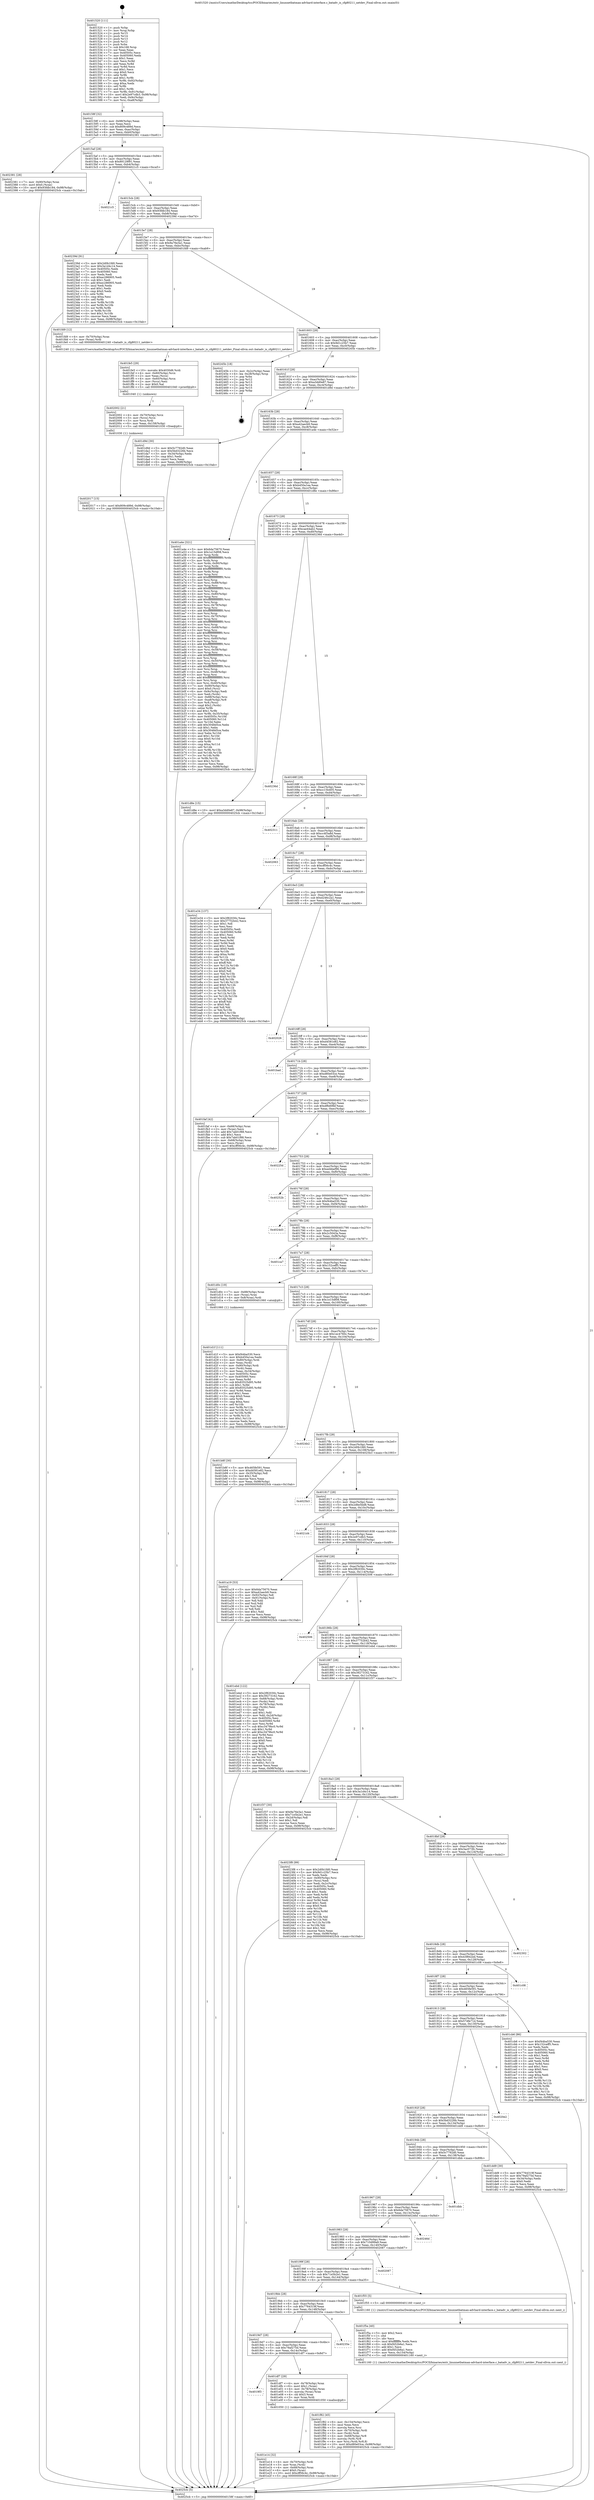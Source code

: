 digraph "0x401520" {
  label = "0x401520 (/mnt/c/Users/mathe/Desktop/tcc/POCII/binaries/extr_linuxnetbatman-advhard-interface.c_batadv_is_cfg80211_netdev_Final-ollvm.out::main(0))"
  labelloc = "t"
  node[shape=record]

  Entry [label="",width=0.3,height=0.3,shape=circle,fillcolor=black,style=filled]
  "0x40158f" [label="{
     0x40158f [32]\l
     | [instrs]\l
     &nbsp;&nbsp;0x40158f \<+6\>: mov -0x98(%rbp),%eax\l
     &nbsp;&nbsp;0x401595 \<+2\>: mov %eax,%ecx\l
     &nbsp;&nbsp;0x401597 \<+6\>: sub $0x809c489d,%ecx\l
     &nbsp;&nbsp;0x40159d \<+6\>: mov %eax,-0xac(%rbp)\l
     &nbsp;&nbsp;0x4015a3 \<+6\>: mov %ecx,-0xb0(%rbp)\l
     &nbsp;&nbsp;0x4015a9 \<+6\>: je 0000000000402381 \<main+0xe61\>\l
  }"]
  "0x402381" [label="{
     0x402381 [28]\l
     | [instrs]\l
     &nbsp;&nbsp;0x402381 \<+7\>: mov -0x90(%rbp),%rax\l
     &nbsp;&nbsp;0x402388 \<+6\>: movl $0x0,(%rax)\l
     &nbsp;&nbsp;0x40238e \<+10\>: movl $0x93fdb184,-0x98(%rbp)\l
     &nbsp;&nbsp;0x402398 \<+5\>: jmp 00000000004025cb \<main+0x10ab\>\l
  }"]
  "0x4015af" [label="{
     0x4015af [28]\l
     | [instrs]\l
     &nbsp;&nbsp;0x4015af \<+5\>: jmp 00000000004015b4 \<main+0x94\>\l
     &nbsp;&nbsp;0x4015b4 \<+6\>: mov -0xac(%rbp),%eax\l
     &nbsp;&nbsp;0x4015ba \<+5\>: sub $0x89129f91,%eax\l
     &nbsp;&nbsp;0x4015bf \<+6\>: mov %eax,-0xb4(%rbp)\l
     &nbsp;&nbsp;0x4015c5 \<+6\>: je 00000000004021c5 \<main+0xca5\>\l
  }"]
  Exit [label="",width=0.3,height=0.3,shape=circle,fillcolor=black,style=filled,peripheries=2]
  "0x4021c5" [label="{
     0x4021c5\l
  }", style=dashed]
  "0x4015cb" [label="{
     0x4015cb [28]\l
     | [instrs]\l
     &nbsp;&nbsp;0x4015cb \<+5\>: jmp 00000000004015d0 \<main+0xb0\>\l
     &nbsp;&nbsp;0x4015d0 \<+6\>: mov -0xac(%rbp),%eax\l
     &nbsp;&nbsp;0x4015d6 \<+5\>: sub $0x93fdb184,%eax\l
     &nbsp;&nbsp;0x4015db \<+6\>: mov %eax,-0xb8(%rbp)\l
     &nbsp;&nbsp;0x4015e1 \<+6\>: je 000000000040239d \<main+0xe7d\>\l
  }"]
  "0x402017" [label="{
     0x402017 [15]\l
     | [instrs]\l
     &nbsp;&nbsp;0x402017 \<+10\>: movl $0x809c489d,-0x98(%rbp)\l
     &nbsp;&nbsp;0x402021 \<+5\>: jmp 00000000004025cb \<main+0x10ab\>\l
  }"]
  "0x40239d" [label="{
     0x40239d [91]\l
     | [instrs]\l
     &nbsp;&nbsp;0x40239d \<+5\>: mov $0x2d0b1fd0,%eax\l
     &nbsp;&nbsp;0x4023a2 \<+5\>: mov $0x3a1d4c14,%ecx\l
     &nbsp;&nbsp;0x4023a7 \<+7\>: mov 0x40505c,%edx\l
     &nbsp;&nbsp;0x4023ae \<+7\>: mov 0x405060,%esi\l
     &nbsp;&nbsp;0x4023b5 \<+2\>: mov %edx,%edi\l
     &nbsp;&nbsp;0x4023b7 \<+6\>: sub $0xec286905,%edi\l
     &nbsp;&nbsp;0x4023bd \<+3\>: sub $0x1,%edi\l
     &nbsp;&nbsp;0x4023c0 \<+6\>: add $0xec286905,%edi\l
     &nbsp;&nbsp;0x4023c6 \<+3\>: imul %edi,%edx\l
     &nbsp;&nbsp;0x4023c9 \<+3\>: and $0x1,%edx\l
     &nbsp;&nbsp;0x4023cc \<+3\>: cmp $0x0,%edx\l
     &nbsp;&nbsp;0x4023cf \<+4\>: sete %r8b\l
     &nbsp;&nbsp;0x4023d3 \<+3\>: cmp $0xa,%esi\l
     &nbsp;&nbsp;0x4023d6 \<+4\>: setl %r9b\l
     &nbsp;&nbsp;0x4023da \<+3\>: mov %r8b,%r10b\l
     &nbsp;&nbsp;0x4023dd \<+3\>: and %r9b,%r10b\l
     &nbsp;&nbsp;0x4023e0 \<+3\>: xor %r9b,%r8b\l
     &nbsp;&nbsp;0x4023e3 \<+3\>: or %r8b,%r10b\l
     &nbsp;&nbsp;0x4023e6 \<+4\>: test $0x1,%r10b\l
     &nbsp;&nbsp;0x4023ea \<+3\>: cmovne %ecx,%eax\l
     &nbsp;&nbsp;0x4023ed \<+6\>: mov %eax,-0x98(%rbp)\l
     &nbsp;&nbsp;0x4023f3 \<+5\>: jmp 00000000004025cb \<main+0x10ab\>\l
  }"]
  "0x4015e7" [label="{
     0x4015e7 [28]\l
     | [instrs]\l
     &nbsp;&nbsp;0x4015e7 \<+5\>: jmp 00000000004015ec \<main+0xcc\>\l
     &nbsp;&nbsp;0x4015ec \<+6\>: mov -0xac(%rbp),%eax\l
     &nbsp;&nbsp;0x4015f2 \<+5\>: sub $0x9a76e3a1,%eax\l
     &nbsp;&nbsp;0x4015f7 \<+6\>: mov %eax,-0xbc(%rbp)\l
     &nbsp;&nbsp;0x4015fd \<+6\>: je 0000000000401fd9 \<main+0xab9\>\l
  }"]
  "0x402002" [label="{
     0x402002 [21]\l
     | [instrs]\l
     &nbsp;&nbsp;0x402002 \<+4\>: mov -0x70(%rbp),%rcx\l
     &nbsp;&nbsp;0x402006 \<+3\>: mov (%rcx),%rcx\l
     &nbsp;&nbsp;0x402009 \<+3\>: mov %rcx,%rdi\l
     &nbsp;&nbsp;0x40200c \<+6\>: mov %eax,-0x158(%rbp)\l
     &nbsp;&nbsp;0x402012 \<+5\>: call 0000000000401030 \<free@plt\>\l
     | [calls]\l
     &nbsp;&nbsp;0x401030 \{1\} (unknown)\l
  }"]
  "0x401fd9" [label="{
     0x401fd9 [12]\l
     | [instrs]\l
     &nbsp;&nbsp;0x401fd9 \<+4\>: mov -0x70(%rbp),%rax\l
     &nbsp;&nbsp;0x401fdd \<+3\>: mov (%rax),%rdi\l
     &nbsp;&nbsp;0x401fe0 \<+5\>: call 0000000000401240 \<batadv_is_cfg80211_netdev\>\l
     | [calls]\l
     &nbsp;&nbsp;0x401240 \{1\} (/mnt/c/Users/mathe/Desktop/tcc/POCII/binaries/extr_linuxnetbatman-advhard-interface.c_batadv_is_cfg80211_netdev_Final-ollvm.out::batadv_is_cfg80211_netdev)\l
  }"]
  "0x401603" [label="{
     0x401603 [28]\l
     | [instrs]\l
     &nbsp;&nbsp;0x401603 \<+5\>: jmp 0000000000401608 \<main+0xe8\>\l
     &nbsp;&nbsp;0x401608 \<+6\>: mov -0xac(%rbp),%eax\l
     &nbsp;&nbsp;0x40160e \<+5\>: sub $0x9d1c25b7,%eax\l
     &nbsp;&nbsp;0x401613 \<+6\>: mov %eax,-0xc0(%rbp)\l
     &nbsp;&nbsp;0x401619 \<+6\>: je 000000000040245b \<main+0xf3b\>\l
  }"]
  "0x401fe5" [label="{
     0x401fe5 [29]\l
     | [instrs]\l
     &nbsp;&nbsp;0x401fe5 \<+10\>: movabs $0x4030d6,%rdi\l
     &nbsp;&nbsp;0x401fef \<+4\>: mov -0x60(%rbp),%rcx\l
     &nbsp;&nbsp;0x401ff3 \<+2\>: mov %eax,(%rcx)\l
     &nbsp;&nbsp;0x401ff5 \<+4\>: mov -0x60(%rbp),%rcx\l
     &nbsp;&nbsp;0x401ff9 \<+2\>: mov (%rcx),%esi\l
     &nbsp;&nbsp;0x401ffb \<+2\>: mov $0x0,%al\l
     &nbsp;&nbsp;0x401ffd \<+5\>: call 0000000000401040 \<printf@plt\>\l
     | [calls]\l
     &nbsp;&nbsp;0x401040 \{1\} (unknown)\l
  }"]
  "0x40245b" [label="{
     0x40245b [18]\l
     | [instrs]\l
     &nbsp;&nbsp;0x40245b \<+3\>: mov -0x2c(%rbp),%eax\l
     &nbsp;&nbsp;0x40245e \<+4\>: lea -0x28(%rbp),%rsp\l
     &nbsp;&nbsp;0x402462 \<+1\>: pop %rbx\l
     &nbsp;&nbsp;0x402463 \<+2\>: pop %r12\l
     &nbsp;&nbsp;0x402465 \<+2\>: pop %r13\l
     &nbsp;&nbsp;0x402467 \<+2\>: pop %r14\l
     &nbsp;&nbsp;0x402469 \<+2\>: pop %r15\l
     &nbsp;&nbsp;0x40246b \<+1\>: pop %rbp\l
     &nbsp;&nbsp;0x40246c \<+1\>: ret\l
  }"]
  "0x40161f" [label="{
     0x40161f [28]\l
     | [instrs]\l
     &nbsp;&nbsp;0x40161f \<+5\>: jmp 0000000000401624 \<main+0x104\>\l
     &nbsp;&nbsp;0x401624 \<+6\>: mov -0xac(%rbp),%eax\l
     &nbsp;&nbsp;0x40162a \<+5\>: sub $0xa3dd0e87,%eax\l
     &nbsp;&nbsp;0x40162f \<+6\>: mov %eax,-0xc4(%rbp)\l
     &nbsp;&nbsp;0x401635 \<+6\>: je 0000000000401d9d \<main+0x87d\>\l
  }"]
  "0x401f82" [label="{
     0x401f82 [45]\l
     | [instrs]\l
     &nbsp;&nbsp;0x401f82 \<+6\>: mov -0x154(%rbp),%ecx\l
     &nbsp;&nbsp;0x401f88 \<+3\>: imul %eax,%ecx\l
     &nbsp;&nbsp;0x401f8b \<+3\>: movslq %ecx,%rsi\l
     &nbsp;&nbsp;0x401f8e \<+4\>: mov -0x70(%rbp),%rdi\l
     &nbsp;&nbsp;0x401f92 \<+3\>: mov (%rdi),%rdi\l
     &nbsp;&nbsp;0x401f95 \<+4\>: mov -0x68(%rbp),%r8\l
     &nbsp;&nbsp;0x401f99 \<+3\>: movslq (%r8),%r8\l
     &nbsp;&nbsp;0x401f9c \<+4\>: mov %rsi,(%rdi,%r8,8)\l
     &nbsp;&nbsp;0x401fa0 \<+10\>: movl $0xd80e03ce,-0x98(%rbp)\l
     &nbsp;&nbsp;0x401faa \<+5\>: jmp 00000000004025cb \<main+0x10ab\>\l
  }"]
  "0x401d9d" [label="{
     0x401d9d [30]\l
     | [instrs]\l
     &nbsp;&nbsp;0x401d9d \<+5\>: mov $0x5c7792d0,%eax\l
     &nbsp;&nbsp;0x401da2 \<+5\>: mov $0x5bd3226b,%ecx\l
     &nbsp;&nbsp;0x401da7 \<+3\>: mov -0x34(%rbp),%edx\l
     &nbsp;&nbsp;0x401daa \<+3\>: cmp $0x1,%edx\l
     &nbsp;&nbsp;0x401dad \<+3\>: cmovl %ecx,%eax\l
     &nbsp;&nbsp;0x401db0 \<+6\>: mov %eax,-0x98(%rbp)\l
     &nbsp;&nbsp;0x401db6 \<+5\>: jmp 00000000004025cb \<main+0x10ab\>\l
  }"]
  "0x40163b" [label="{
     0x40163b [28]\l
     | [instrs]\l
     &nbsp;&nbsp;0x40163b \<+5\>: jmp 0000000000401640 \<main+0x120\>\l
     &nbsp;&nbsp;0x401640 \<+6\>: mov -0xac(%rbp),%eax\l
     &nbsp;&nbsp;0x401646 \<+5\>: sub $0xa42aecb9,%eax\l
     &nbsp;&nbsp;0x40164b \<+6\>: mov %eax,-0xc8(%rbp)\l
     &nbsp;&nbsp;0x401651 \<+6\>: je 0000000000401a4e \<main+0x52e\>\l
  }"]
  "0x401f5a" [label="{
     0x401f5a [40]\l
     | [instrs]\l
     &nbsp;&nbsp;0x401f5a \<+5\>: mov $0x2,%ecx\l
     &nbsp;&nbsp;0x401f5f \<+1\>: cltd\l
     &nbsp;&nbsp;0x401f60 \<+2\>: idiv %ecx\l
     &nbsp;&nbsp;0x401f62 \<+6\>: imul $0xfffffffe,%edx,%ecx\l
     &nbsp;&nbsp;0x401f68 \<+6\>: sub $0xf452b6a1,%ecx\l
     &nbsp;&nbsp;0x401f6e \<+3\>: add $0x1,%ecx\l
     &nbsp;&nbsp;0x401f71 \<+6\>: add $0xf452b6a1,%ecx\l
     &nbsp;&nbsp;0x401f77 \<+6\>: mov %ecx,-0x154(%rbp)\l
     &nbsp;&nbsp;0x401f7d \<+5\>: call 0000000000401160 \<next_i\>\l
     | [calls]\l
     &nbsp;&nbsp;0x401160 \{1\} (/mnt/c/Users/mathe/Desktop/tcc/POCII/binaries/extr_linuxnetbatman-advhard-interface.c_batadv_is_cfg80211_netdev_Final-ollvm.out::next_i)\l
  }"]
  "0x401a4e" [label="{
     0x401a4e [321]\l
     | [instrs]\l
     &nbsp;&nbsp;0x401a4e \<+5\>: mov $0x6da75670,%eax\l
     &nbsp;&nbsp;0x401a53 \<+5\>: mov $0x1e15df08,%ecx\l
     &nbsp;&nbsp;0x401a58 \<+3\>: mov %rsp,%rdx\l
     &nbsp;&nbsp;0x401a5b \<+4\>: add $0xfffffffffffffff0,%rdx\l
     &nbsp;&nbsp;0x401a5f \<+3\>: mov %rdx,%rsp\l
     &nbsp;&nbsp;0x401a62 \<+7\>: mov %rdx,-0x90(%rbp)\l
     &nbsp;&nbsp;0x401a69 \<+3\>: mov %rsp,%rdx\l
     &nbsp;&nbsp;0x401a6c \<+4\>: add $0xfffffffffffffff0,%rdx\l
     &nbsp;&nbsp;0x401a70 \<+3\>: mov %rdx,%rsp\l
     &nbsp;&nbsp;0x401a73 \<+3\>: mov %rsp,%rsi\l
     &nbsp;&nbsp;0x401a76 \<+4\>: add $0xfffffffffffffff0,%rsi\l
     &nbsp;&nbsp;0x401a7a \<+3\>: mov %rsi,%rsp\l
     &nbsp;&nbsp;0x401a7d \<+7\>: mov %rsi,-0x88(%rbp)\l
     &nbsp;&nbsp;0x401a84 \<+3\>: mov %rsp,%rsi\l
     &nbsp;&nbsp;0x401a87 \<+4\>: add $0xfffffffffffffff0,%rsi\l
     &nbsp;&nbsp;0x401a8b \<+3\>: mov %rsi,%rsp\l
     &nbsp;&nbsp;0x401a8e \<+4\>: mov %rsi,-0x80(%rbp)\l
     &nbsp;&nbsp;0x401a92 \<+3\>: mov %rsp,%rsi\l
     &nbsp;&nbsp;0x401a95 \<+4\>: add $0xfffffffffffffff0,%rsi\l
     &nbsp;&nbsp;0x401a99 \<+3\>: mov %rsi,%rsp\l
     &nbsp;&nbsp;0x401a9c \<+4\>: mov %rsi,-0x78(%rbp)\l
     &nbsp;&nbsp;0x401aa0 \<+3\>: mov %rsp,%rsi\l
     &nbsp;&nbsp;0x401aa3 \<+4\>: add $0xfffffffffffffff0,%rsi\l
     &nbsp;&nbsp;0x401aa7 \<+3\>: mov %rsi,%rsp\l
     &nbsp;&nbsp;0x401aaa \<+4\>: mov %rsi,-0x70(%rbp)\l
     &nbsp;&nbsp;0x401aae \<+3\>: mov %rsp,%rsi\l
     &nbsp;&nbsp;0x401ab1 \<+4\>: add $0xfffffffffffffff0,%rsi\l
     &nbsp;&nbsp;0x401ab5 \<+3\>: mov %rsi,%rsp\l
     &nbsp;&nbsp;0x401ab8 \<+4\>: mov %rsi,-0x68(%rbp)\l
     &nbsp;&nbsp;0x401abc \<+3\>: mov %rsp,%rsi\l
     &nbsp;&nbsp;0x401abf \<+4\>: add $0xfffffffffffffff0,%rsi\l
     &nbsp;&nbsp;0x401ac3 \<+3\>: mov %rsi,%rsp\l
     &nbsp;&nbsp;0x401ac6 \<+4\>: mov %rsi,-0x60(%rbp)\l
     &nbsp;&nbsp;0x401aca \<+3\>: mov %rsp,%rsi\l
     &nbsp;&nbsp;0x401acd \<+4\>: add $0xfffffffffffffff0,%rsi\l
     &nbsp;&nbsp;0x401ad1 \<+3\>: mov %rsi,%rsp\l
     &nbsp;&nbsp;0x401ad4 \<+4\>: mov %rsi,-0x58(%rbp)\l
     &nbsp;&nbsp;0x401ad8 \<+3\>: mov %rsp,%rsi\l
     &nbsp;&nbsp;0x401adb \<+4\>: add $0xfffffffffffffff0,%rsi\l
     &nbsp;&nbsp;0x401adf \<+3\>: mov %rsi,%rsp\l
     &nbsp;&nbsp;0x401ae2 \<+4\>: mov %rsi,-0x50(%rbp)\l
     &nbsp;&nbsp;0x401ae6 \<+3\>: mov %rsp,%rsi\l
     &nbsp;&nbsp;0x401ae9 \<+4\>: add $0xfffffffffffffff0,%rsi\l
     &nbsp;&nbsp;0x401aed \<+3\>: mov %rsi,%rsp\l
     &nbsp;&nbsp;0x401af0 \<+4\>: mov %rsi,-0x48(%rbp)\l
     &nbsp;&nbsp;0x401af4 \<+3\>: mov %rsp,%rsi\l
     &nbsp;&nbsp;0x401af7 \<+4\>: add $0xfffffffffffffff0,%rsi\l
     &nbsp;&nbsp;0x401afb \<+3\>: mov %rsi,%rsp\l
     &nbsp;&nbsp;0x401afe \<+4\>: mov %rsi,-0x40(%rbp)\l
     &nbsp;&nbsp;0x401b02 \<+7\>: mov -0x90(%rbp),%rsi\l
     &nbsp;&nbsp;0x401b09 \<+6\>: movl $0x0,(%rsi)\l
     &nbsp;&nbsp;0x401b0f \<+6\>: mov -0x9c(%rbp),%edi\l
     &nbsp;&nbsp;0x401b15 \<+2\>: mov %edi,(%rdx)\l
     &nbsp;&nbsp;0x401b17 \<+7\>: mov -0x88(%rbp),%rsi\l
     &nbsp;&nbsp;0x401b1e \<+7\>: mov -0xa8(%rbp),%r8\l
     &nbsp;&nbsp;0x401b25 \<+3\>: mov %r8,(%rsi)\l
     &nbsp;&nbsp;0x401b28 \<+3\>: cmpl $0x2,(%rdx)\l
     &nbsp;&nbsp;0x401b2b \<+4\>: setne %r9b\l
     &nbsp;&nbsp;0x401b2f \<+4\>: and $0x1,%r9b\l
     &nbsp;&nbsp;0x401b33 \<+4\>: mov %r9b,-0x35(%rbp)\l
     &nbsp;&nbsp;0x401b37 \<+8\>: mov 0x40505c,%r10d\l
     &nbsp;&nbsp;0x401b3f \<+8\>: mov 0x405060,%r11d\l
     &nbsp;&nbsp;0x401b47 \<+3\>: mov %r10d,%ebx\l
     &nbsp;&nbsp;0x401b4a \<+6\>: add $0x3048d5ce,%ebx\l
     &nbsp;&nbsp;0x401b50 \<+3\>: sub $0x1,%ebx\l
     &nbsp;&nbsp;0x401b53 \<+6\>: sub $0x3048d5ce,%ebx\l
     &nbsp;&nbsp;0x401b59 \<+4\>: imul %ebx,%r10d\l
     &nbsp;&nbsp;0x401b5d \<+4\>: and $0x1,%r10d\l
     &nbsp;&nbsp;0x401b61 \<+4\>: cmp $0x0,%r10d\l
     &nbsp;&nbsp;0x401b65 \<+4\>: sete %r9b\l
     &nbsp;&nbsp;0x401b69 \<+4\>: cmp $0xa,%r11d\l
     &nbsp;&nbsp;0x401b6d \<+4\>: setl %r14b\l
     &nbsp;&nbsp;0x401b71 \<+3\>: mov %r9b,%r15b\l
     &nbsp;&nbsp;0x401b74 \<+3\>: and %r14b,%r15b\l
     &nbsp;&nbsp;0x401b77 \<+3\>: xor %r14b,%r9b\l
     &nbsp;&nbsp;0x401b7a \<+3\>: or %r9b,%r15b\l
     &nbsp;&nbsp;0x401b7d \<+4\>: test $0x1,%r15b\l
     &nbsp;&nbsp;0x401b81 \<+3\>: cmovne %ecx,%eax\l
     &nbsp;&nbsp;0x401b84 \<+6\>: mov %eax,-0x98(%rbp)\l
     &nbsp;&nbsp;0x401b8a \<+5\>: jmp 00000000004025cb \<main+0x10ab\>\l
  }"]
  "0x401657" [label="{
     0x401657 [28]\l
     | [instrs]\l
     &nbsp;&nbsp;0x401657 \<+5\>: jmp 000000000040165c \<main+0x13c\>\l
     &nbsp;&nbsp;0x40165c \<+6\>: mov -0xac(%rbp),%eax\l
     &nbsp;&nbsp;0x401662 \<+5\>: sub $0xb450a1ea,%eax\l
     &nbsp;&nbsp;0x401667 \<+6\>: mov %eax,-0xcc(%rbp)\l
     &nbsp;&nbsp;0x40166d \<+6\>: je 0000000000401d8e \<main+0x86e\>\l
  }"]
  "0x401e14" [label="{
     0x401e14 [32]\l
     | [instrs]\l
     &nbsp;&nbsp;0x401e14 \<+4\>: mov -0x70(%rbp),%rdi\l
     &nbsp;&nbsp;0x401e18 \<+3\>: mov %rax,(%rdi)\l
     &nbsp;&nbsp;0x401e1b \<+4\>: mov -0x68(%rbp),%rax\l
     &nbsp;&nbsp;0x401e1f \<+6\>: movl $0x0,(%rax)\l
     &nbsp;&nbsp;0x401e25 \<+10\>: movl $0xcff56c4c,-0x98(%rbp)\l
     &nbsp;&nbsp;0x401e2f \<+5\>: jmp 00000000004025cb \<main+0x10ab\>\l
  }"]
  "0x401d8e" [label="{
     0x401d8e [15]\l
     | [instrs]\l
     &nbsp;&nbsp;0x401d8e \<+10\>: movl $0xa3dd0e87,-0x98(%rbp)\l
     &nbsp;&nbsp;0x401d98 \<+5\>: jmp 00000000004025cb \<main+0x10ab\>\l
  }"]
  "0x401673" [label="{
     0x401673 [28]\l
     | [instrs]\l
     &nbsp;&nbsp;0x401673 \<+5\>: jmp 0000000000401678 \<main+0x158\>\l
     &nbsp;&nbsp;0x401678 \<+6\>: mov -0xac(%rbp),%eax\l
     &nbsp;&nbsp;0x40167e \<+5\>: sub $0xcae44ab2,%eax\l
     &nbsp;&nbsp;0x401683 \<+6\>: mov %eax,-0xd0(%rbp)\l
     &nbsp;&nbsp;0x401689 \<+6\>: je 000000000040236d \<main+0xe4d\>\l
  }"]
  "0x4019f3" [label="{
     0x4019f3\l
  }", style=dashed]
  "0x40236d" [label="{
     0x40236d\l
  }", style=dashed]
  "0x40168f" [label="{
     0x40168f [28]\l
     | [instrs]\l
     &nbsp;&nbsp;0x40168f \<+5\>: jmp 0000000000401694 \<main+0x174\>\l
     &nbsp;&nbsp;0x401694 \<+6\>: mov -0xac(%rbp),%eax\l
     &nbsp;&nbsp;0x40169a \<+5\>: sub $0xcc15b405,%eax\l
     &nbsp;&nbsp;0x40169f \<+6\>: mov %eax,-0xd4(%rbp)\l
     &nbsp;&nbsp;0x4016a5 \<+6\>: je 0000000000402311 \<main+0xdf1\>\l
  }"]
  "0x401df7" [label="{
     0x401df7 [29]\l
     | [instrs]\l
     &nbsp;&nbsp;0x401df7 \<+4\>: mov -0x78(%rbp),%rax\l
     &nbsp;&nbsp;0x401dfb \<+6\>: movl $0x1,(%rax)\l
     &nbsp;&nbsp;0x401e01 \<+4\>: mov -0x78(%rbp),%rax\l
     &nbsp;&nbsp;0x401e05 \<+3\>: movslq (%rax),%rax\l
     &nbsp;&nbsp;0x401e08 \<+4\>: shl $0x3,%rax\l
     &nbsp;&nbsp;0x401e0c \<+3\>: mov %rax,%rdi\l
     &nbsp;&nbsp;0x401e0f \<+5\>: call 0000000000401050 \<malloc@plt\>\l
     | [calls]\l
     &nbsp;&nbsp;0x401050 \{1\} (unknown)\l
  }"]
  "0x402311" [label="{
     0x402311\l
  }", style=dashed]
  "0x4016ab" [label="{
     0x4016ab [28]\l
     | [instrs]\l
     &nbsp;&nbsp;0x4016ab \<+5\>: jmp 00000000004016b0 \<main+0x190\>\l
     &nbsp;&nbsp;0x4016b0 \<+6\>: mov -0xac(%rbp),%eax\l
     &nbsp;&nbsp;0x4016b6 \<+5\>: sub $0xcc4f3a8d,%eax\l
     &nbsp;&nbsp;0x4016bb \<+6\>: mov %eax,-0xd8(%rbp)\l
     &nbsp;&nbsp;0x4016c1 \<+6\>: je 0000000000402063 \<main+0xb43\>\l
  }"]
  "0x4019d7" [label="{
     0x4019d7 [28]\l
     | [instrs]\l
     &nbsp;&nbsp;0x4019d7 \<+5\>: jmp 00000000004019dc \<main+0x4bc\>\l
     &nbsp;&nbsp;0x4019dc \<+6\>: mov -0xac(%rbp),%eax\l
     &nbsp;&nbsp;0x4019e2 \<+5\>: sub $0x79af275d,%eax\l
     &nbsp;&nbsp;0x4019e7 \<+6\>: mov %eax,-0x14c(%rbp)\l
     &nbsp;&nbsp;0x4019ed \<+6\>: je 0000000000401df7 \<main+0x8d7\>\l
  }"]
  "0x402063" [label="{
     0x402063\l
  }", style=dashed]
  "0x4016c7" [label="{
     0x4016c7 [28]\l
     | [instrs]\l
     &nbsp;&nbsp;0x4016c7 \<+5\>: jmp 00000000004016cc \<main+0x1ac\>\l
     &nbsp;&nbsp;0x4016cc \<+6\>: mov -0xac(%rbp),%eax\l
     &nbsp;&nbsp;0x4016d2 \<+5\>: sub $0xcff56c4c,%eax\l
     &nbsp;&nbsp;0x4016d7 \<+6\>: mov %eax,-0xdc(%rbp)\l
     &nbsp;&nbsp;0x4016dd \<+6\>: je 0000000000401e34 \<main+0x914\>\l
  }"]
  "0x40235e" [label="{
     0x40235e\l
  }", style=dashed]
  "0x401e34" [label="{
     0x401e34 [137]\l
     | [instrs]\l
     &nbsp;&nbsp;0x401e34 \<+5\>: mov $0x2f82030c,%eax\l
     &nbsp;&nbsp;0x401e39 \<+5\>: mov $0x37752b42,%ecx\l
     &nbsp;&nbsp;0x401e3e \<+2\>: mov $0x1,%dl\l
     &nbsp;&nbsp;0x401e40 \<+2\>: xor %esi,%esi\l
     &nbsp;&nbsp;0x401e42 \<+7\>: mov 0x40505c,%edi\l
     &nbsp;&nbsp;0x401e49 \<+8\>: mov 0x405060,%r8d\l
     &nbsp;&nbsp;0x401e51 \<+3\>: sub $0x1,%esi\l
     &nbsp;&nbsp;0x401e54 \<+3\>: mov %edi,%r9d\l
     &nbsp;&nbsp;0x401e57 \<+3\>: add %esi,%r9d\l
     &nbsp;&nbsp;0x401e5a \<+4\>: imul %r9d,%edi\l
     &nbsp;&nbsp;0x401e5e \<+3\>: and $0x1,%edi\l
     &nbsp;&nbsp;0x401e61 \<+3\>: cmp $0x0,%edi\l
     &nbsp;&nbsp;0x401e64 \<+4\>: sete %r10b\l
     &nbsp;&nbsp;0x401e68 \<+4\>: cmp $0xa,%r8d\l
     &nbsp;&nbsp;0x401e6c \<+4\>: setl %r11b\l
     &nbsp;&nbsp;0x401e70 \<+3\>: mov %r10b,%bl\l
     &nbsp;&nbsp;0x401e73 \<+3\>: xor $0xff,%bl\l
     &nbsp;&nbsp;0x401e76 \<+3\>: mov %r11b,%r14b\l
     &nbsp;&nbsp;0x401e79 \<+4\>: xor $0xff,%r14b\l
     &nbsp;&nbsp;0x401e7d \<+3\>: xor $0x0,%dl\l
     &nbsp;&nbsp;0x401e80 \<+3\>: mov %bl,%r15b\l
     &nbsp;&nbsp;0x401e83 \<+4\>: and $0x0,%r15b\l
     &nbsp;&nbsp;0x401e87 \<+3\>: and %dl,%r10b\l
     &nbsp;&nbsp;0x401e8a \<+3\>: mov %r14b,%r12b\l
     &nbsp;&nbsp;0x401e8d \<+4\>: and $0x0,%r12b\l
     &nbsp;&nbsp;0x401e91 \<+3\>: and %dl,%r11b\l
     &nbsp;&nbsp;0x401e94 \<+3\>: or %r10b,%r15b\l
     &nbsp;&nbsp;0x401e97 \<+3\>: or %r11b,%r12b\l
     &nbsp;&nbsp;0x401e9a \<+3\>: xor %r12b,%r15b\l
     &nbsp;&nbsp;0x401e9d \<+3\>: or %r14b,%bl\l
     &nbsp;&nbsp;0x401ea0 \<+3\>: xor $0xff,%bl\l
     &nbsp;&nbsp;0x401ea3 \<+3\>: or $0x0,%dl\l
     &nbsp;&nbsp;0x401ea6 \<+2\>: and %dl,%bl\l
     &nbsp;&nbsp;0x401ea8 \<+3\>: or %bl,%r15b\l
     &nbsp;&nbsp;0x401eab \<+4\>: test $0x1,%r15b\l
     &nbsp;&nbsp;0x401eaf \<+3\>: cmovne %ecx,%eax\l
     &nbsp;&nbsp;0x401eb2 \<+6\>: mov %eax,-0x98(%rbp)\l
     &nbsp;&nbsp;0x401eb8 \<+5\>: jmp 00000000004025cb \<main+0x10ab\>\l
  }"]
  "0x4016e3" [label="{
     0x4016e3 [28]\l
     | [instrs]\l
     &nbsp;&nbsp;0x4016e3 \<+5\>: jmp 00000000004016e8 \<main+0x1c8\>\l
     &nbsp;&nbsp;0x4016e8 \<+6\>: mov -0xac(%rbp),%eax\l
     &nbsp;&nbsp;0x4016ee \<+5\>: sub $0xd246c2a1,%eax\l
     &nbsp;&nbsp;0x4016f3 \<+6\>: mov %eax,-0xe0(%rbp)\l
     &nbsp;&nbsp;0x4016f9 \<+6\>: je 0000000000402026 \<main+0xb06\>\l
  }"]
  "0x4019bb" [label="{
     0x4019bb [28]\l
     | [instrs]\l
     &nbsp;&nbsp;0x4019bb \<+5\>: jmp 00000000004019c0 \<main+0x4a0\>\l
     &nbsp;&nbsp;0x4019c0 \<+6\>: mov -0xac(%rbp),%eax\l
     &nbsp;&nbsp;0x4019c6 \<+5\>: sub $0x7764319f,%eax\l
     &nbsp;&nbsp;0x4019cb \<+6\>: mov %eax,-0x148(%rbp)\l
     &nbsp;&nbsp;0x4019d1 \<+6\>: je 000000000040235e \<main+0xe3e\>\l
  }"]
  "0x402026" [label="{
     0x402026\l
  }", style=dashed]
  "0x4016ff" [label="{
     0x4016ff [28]\l
     | [instrs]\l
     &nbsp;&nbsp;0x4016ff \<+5\>: jmp 0000000000401704 \<main+0x1e4\>\l
     &nbsp;&nbsp;0x401704 \<+6\>: mov -0xac(%rbp),%eax\l
     &nbsp;&nbsp;0x40170a \<+5\>: sub $0xd4581e82,%eax\l
     &nbsp;&nbsp;0x40170f \<+6\>: mov %eax,-0xe4(%rbp)\l
     &nbsp;&nbsp;0x401715 \<+6\>: je 0000000000401bad \<main+0x68d\>\l
  }"]
  "0x401f55" [label="{
     0x401f55 [5]\l
     | [instrs]\l
     &nbsp;&nbsp;0x401f55 \<+5\>: call 0000000000401160 \<next_i\>\l
     | [calls]\l
     &nbsp;&nbsp;0x401160 \{1\} (/mnt/c/Users/mathe/Desktop/tcc/POCII/binaries/extr_linuxnetbatman-advhard-interface.c_batadv_is_cfg80211_netdev_Final-ollvm.out::next_i)\l
  }"]
  "0x401bad" [label="{
     0x401bad\l
  }", style=dashed]
  "0x40171b" [label="{
     0x40171b [28]\l
     | [instrs]\l
     &nbsp;&nbsp;0x40171b \<+5\>: jmp 0000000000401720 \<main+0x200\>\l
     &nbsp;&nbsp;0x401720 \<+6\>: mov -0xac(%rbp),%eax\l
     &nbsp;&nbsp;0x401726 \<+5\>: sub $0xd80e03ce,%eax\l
     &nbsp;&nbsp;0x40172b \<+6\>: mov %eax,-0xe8(%rbp)\l
     &nbsp;&nbsp;0x401731 \<+6\>: je 0000000000401faf \<main+0xa8f\>\l
  }"]
  "0x40199f" [label="{
     0x40199f [28]\l
     | [instrs]\l
     &nbsp;&nbsp;0x40199f \<+5\>: jmp 00000000004019a4 \<main+0x484\>\l
     &nbsp;&nbsp;0x4019a4 \<+6\>: mov -0xac(%rbp),%eax\l
     &nbsp;&nbsp;0x4019aa \<+5\>: sub $0x71e5b2e1,%eax\l
     &nbsp;&nbsp;0x4019af \<+6\>: mov %eax,-0x144(%rbp)\l
     &nbsp;&nbsp;0x4019b5 \<+6\>: je 0000000000401f55 \<main+0xa35\>\l
  }"]
  "0x401faf" [label="{
     0x401faf [42]\l
     | [instrs]\l
     &nbsp;&nbsp;0x401faf \<+4\>: mov -0x68(%rbp),%rax\l
     &nbsp;&nbsp;0x401fb3 \<+2\>: mov (%rax),%ecx\l
     &nbsp;&nbsp;0x401fb5 \<+6\>: add $0x7ab01f88,%ecx\l
     &nbsp;&nbsp;0x401fbb \<+3\>: add $0x1,%ecx\l
     &nbsp;&nbsp;0x401fbe \<+6\>: sub $0x7ab01f88,%ecx\l
     &nbsp;&nbsp;0x401fc4 \<+4\>: mov -0x68(%rbp),%rax\l
     &nbsp;&nbsp;0x401fc8 \<+2\>: mov %ecx,(%rax)\l
     &nbsp;&nbsp;0x401fca \<+10\>: movl $0xcff56c4c,-0x98(%rbp)\l
     &nbsp;&nbsp;0x401fd4 \<+5\>: jmp 00000000004025cb \<main+0x10ab\>\l
  }"]
  "0x401737" [label="{
     0x401737 [28]\l
     | [instrs]\l
     &nbsp;&nbsp;0x401737 \<+5\>: jmp 000000000040173c \<main+0x21c\>\l
     &nbsp;&nbsp;0x40173c \<+6\>: mov -0xac(%rbp),%eax\l
     &nbsp;&nbsp;0x401742 \<+5\>: sub $0xdf6d0fbf,%eax\l
     &nbsp;&nbsp;0x401747 \<+6\>: mov %eax,-0xec(%rbp)\l
     &nbsp;&nbsp;0x40174d \<+6\>: je 000000000040225d \<main+0xd3d\>\l
  }"]
  "0x402087" [label="{
     0x402087\l
  }", style=dashed]
  "0x40225d" [label="{
     0x40225d\l
  }", style=dashed]
  "0x401753" [label="{
     0x401753 [28]\l
     | [instrs]\l
     &nbsp;&nbsp;0x401753 \<+5\>: jmp 0000000000401758 \<main+0x238\>\l
     &nbsp;&nbsp;0x401758 \<+6\>: mov -0xac(%rbp),%eax\l
     &nbsp;&nbsp;0x40175e \<+5\>: sub $0xed4bef96,%eax\l
     &nbsp;&nbsp;0x401763 \<+6\>: mov %eax,-0xf0(%rbp)\l
     &nbsp;&nbsp;0x401769 \<+6\>: je 000000000040252b \<main+0x100b\>\l
  }"]
  "0x401983" [label="{
     0x401983 [28]\l
     | [instrs]\l
     &nbsp;&nbsp;0x401983 \<+5\>: jmp 0000000000401988 \<main+0x468\>\l
     &nbsp;&nbsp;0x401988 \<+6\>: mov -0xac(%rbp),%eax\l
     &nbsp;&nbsp;0x40198e \<+5\>: sub $0x710d99a9,%eax\l
     &nbsp;&nbsp;0x401993 \<+6\>: mov %eax,-0x140(%rbp)\l
     &nbsp;&nbsp;0x401999 \<+6\>: je 0000000000402087 \<main+0xb67\>\l
  }"]
  "0x40252b" [label="{
     0x40252b\l
  }", style=dashed]
  "0x40176f" [label="{
     0x40176f [28]\l
     | [instrs]\l
     &nbsp;&nbsp;0x40176f \<+5\>: jmp 0000000000401774 \<main+0x254\>\l
     &nbsp;&nbsp;0x401774 \<+6\>: mov -0xac(%rbp),%eax\l
     &nbsp;&nbsp;0x40177a \<+5\>: sub $0xf44ba530,%eax\l
     &nbsp;&nbsp;0x40177f \<+6\>: mov %eax,-0xf4(%rbp)\l
     &nbsp;&nbsp;0x401785 \<+6\>: je 00000000004024d3 \<main+0xfb3\>\l
  }"]
  "0x40246d" [label="{
     0x40246d\l
  }", style=dashed]
  "0x4024d3" [label="{
     0x4024d3\l
  }", style=dashed]
  "0x40178b" [label="{
     0x40178b [28]\l
     | [instrs]\l
     &nbsp;&nbsp;0x40178b \<+5\>: jmp 0000000000401790 \<main+0x270\>\l
     &nbsp;&nbsp;0x401790 \<+6\>: mov -0xac(%rbp),%eax\l
     &nbsp;&nbsp;0x401796 \<+5\>: sub $0x2c5043a,%eax\l
     &nbsp;&nbsp;0x40179b \<+6\>: mov %eax,-0xf8(%rbp)\l
     &nbsp;&nbsp;0x4017a1 \<+6\>: je 0000000000401ca7 \<main+0x787\>\l
  }"]
  "0x401967" [label="{
     0x401967 [28]\l
     | [instrs]\l
     &nbsp;&nbsp;0x401967 \<+5\>: jmp 000000000040196c \<main+0x44c\>\l
     &nbsp;&nbsp;0x40196c \<+6\>: mov -0xac(%rbp),%eax\l
     &nbsp;&nbsp;0x401972 \<+5\>: sub $0x6da75670,%eax\l
     &nbsp;&nbsp;0x401977 \<+6\>: mov %eax,-0x13c(%rbp)\l
     &nbsp;&nbsp;0x40197d \<+6\>: je 000000000040246d \<main+0xf4d\>\l
  }"]
  "0x401ca7" [label="{
     0x401ca7\l
  }", style=dashed]
  "0x4017a7" [label="{
     0x4017a7 [28]\l
     | [instrs]\l
     &nbsp;&nbsp;0x4017a7 \<+5\>: jmp 00000000004017ac \<main+0x28c\>\l
     &nbsp;&nbsp;0x4017ac \<+6\>: mov -0xac(%rbp),%eax\l
     &nbsp;&nbsp;0x4017b2 \<+5\>: sub $0x152ceff5,%eax\l
     &nbsp;&nbsp;0x4017b7 \<+6\>: mov %eax,-0xfc(%rbp)\l
     &nbsp;&nbsp;0x4017bd \<+6\>: je 0000000000401d0c \<main+0x7ec\>\l
  }"]
  "0x401dbb" [label="{
     0x401dbb\l
  }", style=dashed]
  "0x401d0c" [label="{
     0x401d0c [19]\l
     | [instrs]\l
     &nbsp;&nbsp;0x401d0c \<+7\>: mov -0x88(%rbp),%rax\l
     &nbsp;&nbsp;0x401d13 \<+3\>: mov (%rax),%rax\l
     &nbsp;&nbsp;0x401d16 \<+4\>: mov 0x8(%rax),%rdi\l
     &nbsp;&nbsp;0x401d1a \<+5\>: call 0000000000401060 \<atoi@plt\>\l
     | [calls]\l
     &nbsp;&nbsp;0x401060 \{1\} (unknown)\l
  }"]
  "0x4017c3" [label="{
     0x4017c3 [28]\l
     | [instrs]\l
     &nbsp;&nbsp;0x4017c3 \<+5\>: jmp 00000000004017c8 \<main+0x2a8\>\l
     &nbsp;&nbsp;0x4017c8 \<+6\>: mov -0xac(%rbp),%eax\l
     &nbsp;&nbsp;0x4017ce \<+5\>: sub $0x1e15df08,%eax\l
     &nbsp;&nbsp;0x4017d3 \<+6\>: mov %eax,-0x100(%rbp)\l
     &nbsp;&nbsp;0x4017d9 \<+6\>: je 0000000000401b8f \<main+0x66f\>\l
  }"]
  "0x40194b" [label="{
     0x40194b [28]\l
     | [instrs]\l
     &nbsp;&nbsp;0x40194b \<+5\>: jmp 0000000000401950 \<main+0x430\>\l
     &nbsp;&nbsp;0x401950 \<+6\>: mov -0xac(%rbp),%eax\l
     &nbsp;&nbsp;0x401956 \<+5\>: sub $0x5c7792d0,%eax\l
     &nbsp;&nbsp;0x40195b \<+6\>: mov %eax,-0x138(%rbp)\l
     &nbsp;&nbsp;0x401961 \<+6\>: je 0000000000401dbb \<main+0x89b\>\l
  }"]
  "0x401b8f" [label="{
     0x401b8f [30]\l
     | [instrs]\l
     &nbsp;&nbsp;0x401b8f \<+5\>: mov $0x465fe591,%eax\l
     &nbsp;&nbsp;0x401b94 \<+5\>: mov $0xd4581e82,%ecx\l
     &nbsp;&nbsp;0x401b99 \<+3\>: mov -0x35(%rbp),%dl\l
     &nbsp;&nbsp;0x401b9c \<+3\>: test $0x1,%dl\l
     &nbsp;&nbsp;0x401b9f \<+3\>: cmovne %ecx,%eax\l
     &nbsp;&nbsp;0x401ba2 \<+6\>: mov %eax,-0x98(%rbp)\l
     &nbsp;&nbsp;0x401ba8 \<+5\>: jmp 00000000004025cb \<main+0x10ab\>\l
  }"]
  "0x4017df" [label="{
     0x4017df [28]\l
     | [instrs]\l
     &nbsp;&nbsp;0x4017df \<+5\>: jmp 00000000004017e4 \<main+0x2c4\>\l
     &nbsp;&nbsp;0x4017e4 \<+6\>: mov -0xac(%rbp),%eax\l
     &nbsp;&nbsp;0x4017ea \<+5\>: sub $0x1ec4760c,%eax\l
     &nbsp;&nbsp;0x4017ef \<+6\>: mov %eax,-0x104(%rbp)\l
     &nbsp;&nbsp;0x4017f5 \<+6\>: je 00000000004024b2 \<main+0xf92\>\l
  }"]
  "0x401dd9" [label="{
     0x401dd9 [30]\l
     | [instrs]\l
     &nbsp;&nbsp;0x401dd9 \<+5\>: mov $0x7764319f,%eax\l
     &nbsp;&nbsp;0x401dde \<+5\>: mov $0x79af275d,%ecx\l
     &nbsp;&nbsp;0x401de3 \<+3\>: mov -0x34(%rbp),%edx\l
     &nbsp;&nbsp;0x401de6 \<+3\>: cmp $0x0,%edx\l
     &nbsp;&nbsp;0x401de9 \<+3\>: cmove %ecx,%eax\l
     &nbsp;&nbsp;0x401dec \<+6\>: mov %eax,-0x98(%rbp)\l
     &nbsp;&nbsp;0x401df2 \<+5\>: jmp 00000000004025cb \<main+0x10ab\>\l
  }"]
  "0x4024b2" [label="{
     0x4024b2\l
  }", style=dashed]
  "0x4017fb" [label="{
     0x4017fb [28]\l
     | [instrs]\l
     &nbsp;&nbsp;0x4017fb \<+5\>: jmp 0000000000401800 \<main+0x2e0\>\l
     &nbsp;&nbsp;0x401800 \<+6\>: mov -0xac(%rbp),%eax\l
     &nbsp;&nbsp;0x401806 \<+5\>: sub $0x2d0b1fd0,%eax\l
     &nbsp;&nbsp;0x40180b \<+6\>: mov %eax,-0x108(%rbp)\l
     &nbsp;&nbsp;0x401811 \<+6\>: je 00000000004025b3 \<main+0x1093\>\l
  }"]
  "0x40192f" [label="{
     0x40192f [28]\l
     | [instrs]\l
     &nbsp;&nbsp;0x40192f \<+5\>: jmp 0000000000401934 \<main+0x414\>\l
     &nbsp;&nbsp;0x401934 \<+6\>: mov -0xac(%rbp),%eax\l
     &nbsp;&nbsp;0x40193a \<+5\>: sub $0x5bd3226b,%eax\l
     &nbsp;&nbsp;0x40193f \<+6\>: mov %eax,-0x134(%rbp)\l
     &nbsp;&nbsp;0x401945 \<+6\>: je 0000000000401dd9 \<main+0x8b9\>\l
  }"]
  "0x4025b3" [label="{
     0x4025b3\l
  }", style=dashed]
  "0x401817" [label="{
     0x401817 [28]\l
     | [instrs]\l
     &nbsp;&nbsp;0x401817 \<+5\>: jmp 000000000040181c \<main+0x2fc\>\l
     &nbsp;&nbsp;0x40181c \<+6\>: mov -0xac(%rbp),%eax\l
     &nbsp;&nbsp;0x401822 \<+5\>: sub $0x2d6e5bd8,%eax\l
     &nbsp;&nbsp;0x401827 \<+6\>: mov %eax,-0x10c(%rbp)\l
     &nbsp;&nbsp;0x40182d \<+6\>: je 00000000004021d4 \<main+0xcb4\>\l
  }"]
  "0x4020e2" [label="{
     0x4020e2\l
  }", style=dashed]
  "0x4021d4" [label="{
     0x4021d4\l
  }", style=dashed]
  "0x401833" [label="{
     0x401833 [28]\l
     | [instrs]\l
     &nbsp;&nbsp;0x401833 \<+5\>: jmp 0000000000401838 \<main+0x318\>\l
     &nbsp;&nbsp;0x401838 \<+6\>: mov -0xac(%rbp),%eax\l
     &nbsp;&nbsp;0x40183e \<+5\>: sub $0x2e97cdb3,%eax\l
     &nbsp;&nbsp;0x401843 \<+6\>: mov %eax,-0x110(%rbp)\l
     &nbsp;&nbsp;0x401849 \<+6\>: je 0000000000401a19 \<main+0x4f9\>\l
  }"]
  "0x401d1f" [label="{
     0x401d1f [111]\l
     | [instrs]\l
     &nbsp;&nbsp;0x401d1f \<+5\>: mov $0xf44ba530,%ecx\l
     &nbsp;&nbsp;0x401d24 \<+5\>: mov $0xb450a1ea,%edx\l
     &nbsp;&nbsp;0x401d29 \<+4\>: mov -0x80(%rbp),%rdi\l
     &nbsp;&nbsp;0x401d2d \<+2\>: mov %eax,(%rdi)\l
     &nbsp;&nbsp;0x401d2f \<+4\>: mov -0x80(%rbp),%rdi\l
     &nbsp;&nbsp;0x401d33 \<+2\>: mov (%rdi),%eax\l
     &nbsp;&nbsp;0x401d35 \<+3\>: mov %eax,-0x34(%rbp)\l
     &nbsp;&nbsp;0x401d38 \<+7\>: mov 0x40505c,%eax\l
     &nbsp;&nbsp;0x401d3f \<+7\>: mov 0x405060,%esi\l
     &nbsp;&nbsp;0x401d46 \<+3\>: mov %eax,%r8d\l
     &nbsp;&nbsp;0x401d49 \<+7\>: sub $0x83525d95,%r8d\l
     &nbsp;&nbsp;0x401d50 \<+4\>: sub $0x1,%r8d\l
     &nbsp;&nbsp;0x401d54 \<+7\>: add $0x83525d95,%r8d\l
     &nbsp;&nbsp;0x401d5b \<+4\>: imul %r8d,%eax\l
     &nbsp;&nbsp;0x401d5f \<+3\>: and $0x1,%eax\l
     &nbsp;&nbsp;0x401d62 \<+3\>: cmp $0x0,%eax\l
     &nbsp;&nbsp;0x401d65 \<+4\>: sete %r9b\l
     &nbsp;&nbsp;0x401d69 \<+3\>: cmp $0xa,%esi\l
     &nbsp;&nbsp;0x401d6c \<+4\>: setl %r10b\l
     &nbsp;&nbsp;0x401d70 \<+3\>: mov %r9b,%r11b\l
     &nbsp;&nbsp;0x401d73 \<+3\>: and %r10b,%r11b\l
     &nbsp;&nbsp;0x401d76 \<+3\>: xor %r10b,%r9b\l
     &nbsp;&nbsp;0x401d79 \<+3\>: or %r9b,%r11b\l
     &nbsp;&nbsp;0x401d7c \<+4\>: test $0x1,%r11b\l
     &nbsp;&nbsp;0x401d80 \<+3\>: cmovne %edx,%ecx\l
     &nbsp;&nbsp;0x401d83 \<+6\>: mov %ecx,-0x98(%rbp)\l
     &nbsp;&nbsp;0x401d89 \<+5\>: jmp 00000000004025cb \<main+0x10ab\>\l
  }"]
  "0x401a19" [label="{
     0x401a19 [53]\l
     | [instrs]\l
     &nbsp;&nbsp;0x401a19 \<+5\>: mov $0x6da75670,%eax\l
     &nbsp;&nbsp;0x401a1e \<+5\>: mov $0xa42aecb9,%ecx\l
     &nbsp;&nbsp;0x401a23 \<+6\>: mov -0x92(%rbp),%dl\l
     &nbsp;&nbsp;0x401a29 \<+7\>: mov -0x91(%rbp),%sil\l
     &nbsp;&nbsp;0x401a30 \<+3\>: mov %dl,%dil\l
     &nbsp;&nbsp;0x401a33 \<+3\>: and %sil,%dil\l
     &nbsp;&nbsp;0x401a36 \<+3\>: xor %sil,%dl\l
     &nbsp;&nbsp;0x401a39 \<+3\>: or %dl,%dil\l
     &nbsp;&nbsp;0x401a3c \<+4\>: test $0x1,%dil\l
     &nbsp;&nbsp;0x401a40 \<+3\>: cmovne %ecx,%eax\l
     &nbsp;&nbsp;0x401a43 \<+6\>: mov %eax,-0x98(%rbp)\l
     &nbsp;&nbsp;0x401a49 \<+5\>: jmp 00000000004025cb \<main+0x10ab\>\l
  }"]
  "0x40184f" [label="{
     0x40184f [28]\l
     | [instrs]\l
     &nbsp;&nbsp;0x40184f \<+5\>: jmp 0000000000401854 \<main+0x334\>\l
     &nbsp;&nbsp;0x401854 \<+6\>: mov -0xac(%rbp),%eax\l
     &nbsp;&nbsp;0x40185a \<+5\>: sub $0x2f82030c,%eax\l
     &nbsp;&nbsp;0x40185f \<+6\>: mov %eax,-0x114(%rbp)\l
     &nbsp;&nbsp;0x401865 \<+6\>: je 0000000000402506 \<main+0xfe6\>\l
  }"]
  "0x4025cb" [label="{
     0x4025cb [5]\l
     | [instrs]\l
     &nbsp;&nbsp;0x4025cb \<+5\>: jmp 000000000040158f \<main+0x6f\>\l
  }"]
  "0x401520" [label="{
     0x401520 [111]\l
     | [instrs]\l
     &nbsp;&nbsp;0x401520 \<+1\>: push %rbp\l
     &nbsp;&nbsp;0x401521 \<+3\>: mov %rsp,%rbp\l
     &nbsp;&nbsp;0x401524 \<+2\>: push %r15\l
     &nbsp;&nbsp;0x401526 \<+2\>: push %r14\l
     &nbsp;&nbsp;0x401528 \<+2\>: push %r13\l
     &nbsp;&nbsp;0x40152a \<+2\>: push %r12\l
     &nbsp;&nbsp;0x40152c \<+1\>: push %rbx\l
     &nbsp;&nbsp;0x40152d \<+7\>: sub $0x168,%rsp\l
     &nbsp;&nbsp;0x401534 \<+2\>: xor %eax,%eax\l
     &nbsp;&nbsp;0x401536 \<+7\>: mov 0x40505c,%ecx\l
     &nbsp;&nbsp;0x40153d \<+7\>: mov 0x405060,%edx\l
     &nbsp;&nbsp;0x401544 \<+3\>: sub $0x1,%eax\l
     &nbsp;&nbsp;0x401547 \<+3\>: mov %ecx,%r8d\l
     &nbsp;&nbsp;0x40154a \<+3\>: add %eax,%r8d\l
     &nbsp;&nbsp;0x40154d \<+4\>: imul %r8d,%ecx\l
     &nbsp;&nbsp;0x401551 \<+3\>: and $0x1,%ecx\l
     &nbsp;&nbsp;0x401554 \<+3\>: cmp $0x0,%ecx\l
     &nbsp;&nbsp;0x401557 \<+4\>: sete %r9b\l
     &nbsp;&nbsp;0x40155b \<+4\>: and $0x1,%r9b\l
     &nbsp;&nbsp;0x40155f \<+7\>: mov %r9b,-0x92(%rbp)\l
     &nbsp;&nbsp;0x401566 \<+3\>: cmp $0xa,%edx\l
     &nbsp;&nbsp;0x401569 \<+4\>: setl %r9b\l
     &nbsp;&nbsp;0x40156d \<+4\>: and $0x1,%r9b\l
     &nbsp;&nbsp;0x401571 \<+7\>: mov %r9b,-0x91(%rbp)\l
     &nbsp;&nbsp;0x401578 \<+10\>: movl $0x2e97cdb3,-0x98(%rbp)\l
     &nbsp;&nbsp;0x401582 \<+6\>: mov %edi,-0x9c(%rbp)\l
     &nbsp;&nbsp;0x401588 \<+7\>: mov %rsi,-0xa8(%rbp)\l
  }"]
  "0x401913" [label="{
     0x401913 [28]\l
     | [instrs]\l
     &nbsp;&nbsp;0x401913 \<+5\>: jmp 0000000000401918 \<main+0x3f8\>\l
     &nbsp;&nbsp;0x401918 \<+6\>: mov -0xac(%rbp),%eax\l
     &nbsp;&nbsp;0x40191e \<+5\>: sub $0x57dfe71d,%eax\l
     &nbsp;&nbsp;0x401923 \<+6\>: mov %eax,-0x130(%rbp)\l
     &nbsp;&nbsp;0x401929 \<+6\>: je 00000000004020e2 \<main+0xbc2\>\l
  }"]
  "0x401cb6" [label="{
     0x401cb6 [86]\l
     | [instrs]\l
     &nbsp;&nbsp;0x401cb6 \<+5\>: mov $0xf44ba530,%eax\l
     &nbsp;&nbsp;0x401cbb \<+5\>: mov $0x152ceff5,%ecx\l
     &nbsp;&nbsp;0x401cc0 \<+2\>: xor %edx,%edx\l
     &nbsp;&nbsp;0x401cc2 \<+7\>: mov 0x40505c,%esi\l
     &nbsp;&nbsp;0x401cc9 \<+7\>: mov 0x405060,%edi\l
     &nbsp;&nbsp;0x401cd0 \<+3\>: sub $0x1,%edx\l
     &nbsp;&nbsp;0x401cd3 \<+3\>: mov %esi,%r8d\l
     &nbsp;&nbsp;0x401cd6 \<+3\>: add %edx,%r8d\l
     &nbsp;&nbsp;0x401cd9 \<+4\>: imul %r8d,%esi\l
     &nbsp;&nbsp;0x401cdd \<+3\>: and $0x1,%esi\l
     &nbsp;&nbsp;0x401ce0 \<+3\>: cmp $0x0,%esi\l
     &nbsp;&nbsp;0x401ce3 \<+4\>: sete %r9b\l
     &nbsp;&nbsp;0x401ce7 \<+3\>: cmp $0xa,%edi\l
     &nbsp;&nbsp;0x401cea \<+4\>: setl %r10b\l
     &nbsp;&nbsp;0x401cee \<+3\>: mov %r9b,%r11b\l
     &nbsp;&nbsp;0x401cf1 \<+3\>: and %r10b,%r11b\l
     &nbsp;&nbsp;0x401cf4 \<+3\>: xor %r10b,%r9b\l
     &nbsp;&nbsp;0x401cf7 \<+3\>: or %r9b,%r11b\l
     &nbsp;&nbsp;0x401cfa \<+4\>: test $0x1,%r11b\l
     &nbsp;&nbsp;0x401cfe \<+3\>: cmovne %ecx,%eax\l
     &nbsp;&nbsp;0x401d01 \<+6\>: mov %eax,-0x98(%rbp)\l
     &nbsp;&nbsp;0x401d07 \<+5\>: jmp 00000000004025cb \<main+0x10ab\>\l
  }"]
  "0x402506" [label="{
     0x402506\l
  }", style=dashed]
  "0x40186b" [label="{
     0x40186b [28]\l
     | [instrs]\l
     &nbsp;&nbsp;0x40186b \<+5\>: jmp 0000000000401870 \<main+0x350\>\l
     &nbsp;&nbsp;0x401870 \<+6\>: mov -0xac(%rbp),%eax\l
     &nbsp;&nbsp;0x401876 \<+5\>: sub $0x37752b42,%eax\l
     &nbsp;&nbsp;0x40187b \<+6\>: mov %eax,-0x118(%rbp)\l
     &nbsp;&nbsp;0x401881 \<+6\>: je 0000000000401ebd \<main+0x99d\>\l
  }"]
  "0x4018f7" [label="{
     0x4018f7 [28]\l
     | [instrs]\l
     &nbsp;&nbsp;0x4018f7 \<+5\>: jmp 00000000004018fc \<main+0x3dc\>\l
     &nbsp;&nbsp;0x4018fc \<+6\>: mov -0xac(%rbp),%eax\l
     &nbsp;&nbsp;0x401902 \<+5\>: sub $0x465fe591,%eax\l
     &nbsp;&nbsp;0x401907 \<+6\>: mov %eax,-0x12c(%rbp)\l
     &nbsp;&nbsp;0x40190d \<+6\>: je 0000000000401cb6 \<main+0x796\>\l
  }"]
  "0x401ebd" [label="{
     0x401ebd [122]\l
     | [instrs]\l
     &nbsp;&nbsp;0x401ebd \<+5\>: mov $0x2f82030c,%eax\l
     &nbsp;&nbsp;0x401ec2 \<+5\>: mov $0x39273162,%ecx\l
     &nbsp;&nbsp;0x401ec7 \<+4\>: mov -0x68(%rbp),%rdx\l
     &nbsp;&nbsp;0x401ecb \<+2\>: mov (%rdx),%esi\l
     &nbsp;&nbsp;0x401ecd \<+4\>: mov -0x78(%rbp),%rdx\l
     &nbsp;&nbsp;0x401ed1 \<+2\>: cmp (%rdx),%esi\l
     &nbsp;&nbsp;0x401ed3 \<+4\>: setl %dil\l
     &nbsp;&nbsp;0x401ed7 \<+4\>: and $0x1,%dil\l
     &nbsp;&nbsp;0x401edb \<+4\>: mov %dil,-0x2d(%rbp)\l
     &nbsp;&nbsp;0x401edf \<+7\>: mov 0x40505c,%esi\l
     &nbsp;&nbsp;0x401ee6 \<+8\>: mov 0x405060,%r8d\l
     &nbsp;&nbsp;0x401eee \<+3\>: mov %esi,%r9d\l
     &nbsp;&nbsp;0x401ef1 \<+7\>: sub $0xc3479bc0,%r9d\l
     &nbsp;&nbsp;0x401ef8 \<+4\>: sub $0x1,%r9d\l
     &nbsp;&nbsp;0x401efc \<+7\>: add $0xc3479bc0,%r9d\l
     &nbsp;&nbsp;0x401f03 \<+4\>: imul %r9d,%esi\l
     &nbsp;&nbsp;0x401f07 \<+3\>: and $0x1,%esi\l
     &nbsp;&nbsp;0x401f0a \<+3\>: cmp $0x0,%esi\l
     &nbsp;&nbsp;0x401f0d \<+4\>: sete %dil\l
     &nbsp;&nbsp;0x401f11 \<+4\>: cmp $0xa,%r8d\l
     &nbsp;&nbsp;0x401f15 \<+4\>: setl %r10b\l
     &nbsp;&nbsp;0x401f19 \<+3\>: mov %dil,%r11b\l
     &nbsp;&nbsp;0x401f1c \<+3\>: and %r10b,%r11b\l
     &nbsp;&nbsp;0x401f1f \<+3\>: xor %r10b,%dil\l
     &nbsp;&nbsp;0x401f22 \<+3\>: or %dil,%r11b\l
     &nbsp;&nbsp;0x401f25 \<+4\>: test $0x1,%r11b\l
     &nbsp;&nbsp;0x401f29 \<+3\>: cmovne %ecx,%eax\l
     &nbsp;&nbsp;0x401f2c \<+6\>: mov %eax,-0x98(%rbp)\l
     &nbsp;&nbsp;0x401f32 \<+5\>: jmp 00000000004025cb \<main+0x10ab\>\l
  }"]
  "0x401887" [label="{
     0x401887 [28]\l
     | [instrs]\l
     &nbsp;&nbsp;0x401887 \<+5\>: jmp 000000000040188c \<main+0x36c\>\l
     &nbsp;&nbsp;0x40188c \<+6\>: mov -0xac(%rbp),%eax\l
     &nbsp;&nbsp;0x401892 \<+5\>: sub $0x39273162,%eax\l
     &nbsp;&nbsp;0x401897 \<+6\>: mov %eax,-0x11c(%rbp)\l
     &nbsp;&nbsp;0x40189d \<+6\>: je 0000000000401f37 \<main+0xa17\>\l
  }"]
  "0x401c08" [label="{
     0x401c08\l
  }", style=dashed]
  "0x401f37" [label="{
     0x401f37 [30]\l
     | [instrs]\l
     &nbsp;&nbsp;0x401f37 \<+5\>: mov $0x9a76e3a1,%eax\l
     &nbsp;&nbsp;0x401f3c \<+5\>: mov $0x71e5b2e1,%ecx\l
     &nbsp;&nbsp;0x401f41 \<+3\>: mov -0x2d(%rbp),%dl\l
     &nbsp;&nbsp;0x401f44 \<+3\>: test $0x1,%dl\l
     &nbsp;&nbsp;0x401f47 \<+3\>: cmovne %ecx,%eax\l
     &nbsp;&nbsp;0x401f4a \<+6\>: mov %eax,-0x98(%rbp)\l
     &nbsp;&nbsp;0x401f50 \<+5\>: jmp 00000000004025cb \<main+0x10ab\>\l
  }"]
  "0x4018a3" [label="{
     0x4018a3 [28]\l
     | [instrs]\l
     &nbsp;&nbsp;0x4018a3 \<+5\>: jmp 00000000004018a8 \<main+0x388\>\l
     &nbsp;&nbsp;0x4018a8 \<+6\>: mov -0xac(%rbp),%eax\l
     &nbsp;&nbsp;0x4018ae \<+5\>: sub $0x3a1d4c14,%eax\l
     &nbsp;&nbsp;0x4018b3 \<+6\>: mov %eax,-0x120(%rbp)\l
     &nbsp;&nbsp;0x4018b9 \<+6\>: je 00000000004023f8 \<main+0xed8\>\l
  }"]
  "0x4018db" [label="{
     0x4018db [28]\l
     | [instrs]\l
     &nbsp;&nbsp;0x4018db \<+5\>: jmp 00000000004018e0 \<main+0x3c0\>\l
     &nbsp;&nbsp;0x4018e0 \<+6\>: mov -0xac(%rbp),%eax\l
     &nbsp;&nbsp;0x4018e6 \<+5\>: sub $0x43f842ed,%eax\l
     &nbsp;&nbsp;0x4018eb \<+6\>: mov %eax,-0x128(%rbp)\l
     &nbsp;&nbsp;0x4018f1 \<+6\>: je 0000000000401c08 \<main+0x6e8\>\l
  }"]
  "0x4023f8" [label="{
     0x4023f8 [99]\l
     | [instrs]\l
     &nbsp;&nbsp;0x4023f8 \<+5\>: mov $0x2d0b1fd0,%eax\l
     &nbsp;&nbsp;0x4023fd \<+5\>: mov $0x9d1c25b7,%ecx\l
     &nbsp;&nbsp;0x402402 \<+2\>: xor %edx,%edx\l
     &nbsp;&nbsp;0x402404 \<+7\>: mov -0x90(%rbp),%rsi\l
     &nbsp;&nbsp;0x40240b \<+2\>: mov (%rsi),%edi\l
     &nbsp;&nbsp;0x40240d \<+3\>: mov %edi,-0x2c(%rbp)\l
     &nbsp;&nbsp;0x402410 \<+7\>: mov 0x40505c,%edi\l
     &nbsp;&nbsp;0x402417 \<+8\>: mov 0x405060,%r8d\l
     &nbsp;&nbsp;0x40241f \<+3\>: sub $0x1,%edx\l
     &nbsp;&nbsp;0x402422 \<+3\>: mov %edi,%r9d\l
     &nbsp;&nbsp;0x402425 \<+3\>: add %edx,%r9d\l
     &nbsp;&nbsp;0x402428 \<+4\>: imul %r9d,%edi\l
     &nbsp;&nbsp;0x40242c \<+3\>: and $0x1,%edi\l
     &nbsp;&nbsp;0x40242f \<+3\>: cmp $0x0,%edi\l
     &nbsp;&nbsp;0x402432 \<+4\>: sete %r10b\l
     &nbsp;&nbsp;0x402436 \<+4\>: cmp $0xa,%r8d\l
     &nbsp;&nbsp;0x40243a \<+4\>: setl %r11b\l
     &nbsp;&nbsp;0x40243e \<+3\>: mov %r10b,%bl\l
     &nbsp;&nbsp;0x402441 \<+3\>: and %r11b,%bl\l
     &nbsp;&nbsp;0x402444 \<+3\>: xor %r11b,%r10b\l
     &nbsp;&nbsp;0x402447 \<+3\>: or %r10b,%bl\l
     &nbsp;&nbsp;0x40244a \<+3\>: test $0x1,%bl\l
     &nbsp;&nbsp;0x40244d \<+3\>: cmovne %ecx,%eax\l
     &nbsp;&nbsp;0x402450 \<+6\>: mov %eax,-0x98(%rbp)\l
     &nbsp;&nbsp;0x402456 \<+5\>: jmp 00000000004025cb \<main+0x10ab\>\l
  }"]
  "0x4018bf" [label="{
     0x4018bf [28]\l
     | [instrs]\l
     &nbsp;&nbsp;0x4018bf \<+5\>: jmp 00000000004018c4 \<main+0x3a4\>\l
     &nbsp;&nbsp;0x4018c4 \<+6\>: mov -0xac(%rbp),%eax\l
     &nbsp;&nbsp;0x4018ca \<+5\>: sub $0x3ac073fc,%eax\l
     &nbsp;&nbsp;0x4018cf \<+6\>: mov %eax,-0x124(%rbp)\l
     &nbsp;&nbsp;0x4018d5 \<+6\>: je 0000000000402302 \<main+0xde2\>\l
  }"]
  "0x402302" [label="{
     0x402302\l
  }", style=dashed]
  Entry -> "0x401520" [label=" 1"]
  "0x40158f" -> "0x402381" [label=" 1"]
  "0x40158f" -> "0x4015af" [label=" 21"]
  "0x40245b" -> Exit [label=" 1"]
  "0x4015af" -> "0x4021c5" [label=" 0"]
  "0x4015af" -> "0x4015cb" [label=" 21"]
  "0x4023f8" -> "0x4025cb" [label=" 1"]
  "0x4015cb" -> "0x40239d" [label=" 1"]
  "0x4015cb" -> "0x4015e7" [label=" 20"]
  "0x40239d" -> "0x4025cb" [label=" 1"]
  "0x4015e7" -> "0x401fd9" [label=" 1"]
  "0x4015e7" -> "0x401603" [label=" 19"]
  "0x402381" -> "0x4025cb" [label=" 1"]
  "0x401603" -> "0x40245b" [label=" 1"]
  "0x401603" -> "0x40161f" [label=" 18"]
  "0x402017" -> "0x4025cb" [label=" 1"]
  "0x40161f" -> "0x401d9d" [label=" 1"]
  "0x40161f" -> "0x40163b" [label=" 17"]
  "0x402002" -> "0x402017" [label=" 1"]
  "0x40163b" -> "0x401a4e" [label=" 1"]
  "0x40163b" -> "0x401657" [label=" 16"]
  "0x401fe5" -> "0x402002" [label=" 1"]
  "0x401657" -> "0x401d8e" [label=" 1"]
  "0x401657" -> "0x401673" [label=" 15"]
  "0x401fd9" -> "0x401fe5" [label=" 1"]
  "0x401673" -> "0x40236d" [label=" 0"]
  "0x401673" -> "0x40168f" [label=" 15"]
  "0x401faf" -> "0x4025cb" [label=" 1"]
  "0x40168f" -> "0x402311" [label=" 0"]
  "0x40168f" -> "0x4016ab" [label=" 15"]
  "0x401f82" -> "0x4025cb" [label=" 1"]
  "0x4016ab" -> "0x402063" [label=" 0"]
  "0x4016ab" -> "0x4016c7" [label=" 15"]
  "0x401f55" -> "0x401f5a" [label=" 1"]
  "0x4016c7" -> "0x401e34" [label=" 2"]
  "0x4016c7" -> "0x4016e3" [label=" 13"]
  "0x401f37" -> "0x4025cb" [label=" 2"]
  "0x4016e3" -> "0x402026" [label=" 0"]
  "0x4016e3" -> "0x4016ff" [label=" 13"]
  "0x401e34" -> "0x4025cb" [label=" 2"]
  "0x4016ff" -> "0x401bad" [label=" 0"]
  "0x4016ff" -> "0x40171b" [label=" 13"]
  "0x401e14" -> "0x4025cb" [label=" 1"]
  "0x40171b" -> "0x401faf" [label=" 1"]
  "0x40171b" -> "0x401737" [label=" 12"]
  "0x4019d7" -> "0x4019f3" [label=" 0"]
  "0x401737" -> "0x40225d" [label=" 0"]
  "0x401737" -> "0x401753" [label=" 12"]
  "0x4019d7" -> "0x401df7" [label=" 1"]
  "0x401753" -> "0x40252b" [label=" 0"]
  "0x401753" -> "0x40176f" [label=" 12"]
  "0x4019bb" -> "0x4019d7" [label=" 1"]
  "0x40176f" -> "0x4024d3" [label=" 0"]
  "0x40176f" -> "0x40178b" [label=" 12"]
  "0x4019bb" -> "0x40235e" [label=" 0"]
  "0x40178b" -> "0x401ca7" [label=" 0"]
  "0x40178b" -> "0x4017a7" [label=" 12"]
  "0x40199f" -> "0x4019bb" [label=" 1"]
  "0x4017a7" -> "0x401d0c" [label=" 1"]
  "0x4017a7" -> "0x4017c3" [label=" 11"]
  "0x40199f" -> "0x401f55" [label=" 1"]
  "0x4017c3" -> "0x401b8f" [label=" 1"]
  "0x4017c3" -> "0x4017df" [label=" 10"]
  "0x401983" -> "0x40199f" [label=" 2"]
  "0x4017df" -> "0x4024b2" [label=" 0"]
  "0x4017df" -> "0x4017fb" [label=" 10"]
  "0x401983" -> "0x402087" [label=" 0"]
  "0x4017fb" -> "0x4025b3" [label=" 0"]
  "0x4017fb" -> "0x401817" [label=" 10"]
  "0x401967" -> "0x401983" [label=" 2"]
  "0x401817" -> "0x4021d4" [label=" 0"]
  "0x401817" -> "0x401833" [label=" 10"]
  "0x401967" -> "0x40246d" [label=" 0"]
  "0x401833" -> "0x401a19" [label=" 1"]
  "0x401833" -> "0x40184f" [label=" 9"]
  "0x401a19" -> "0x4025cb" [label=" 1"]
  "0x401520" -> "0x40158f" [label=" 1"]
  "0x4025cb" -> "0x40158f" [label=" 21"]
  "0x40194b" -> "0x401967" [label=" 2"]
  "0x401a4e" -> "0x4025cb" [label=" 1"]
  "0x401b8f" -> "0x4025cb" [label=" 1"]
  "0x40194b" -> "0x401dbb" [label=" 0"]
  "0x40184f" -> "0x402506" [label=" 0"]
  "0x40184f" -> "0x40186b" [label=" 9"]
  "0x401df7" -> "0x401e14" [label=" 1"]
  "0x40186b" -> "0x401ebd" [label=" 2"]
  "0x40186b" -> "0x401887" [label=" 7"]
  "0x40192f" -> "0x40194b" [label=" 2"]
  "0x401887" -> "0x401f37" [label=" 2"]
  "0x401887" -> "0x4018a3" [label=" 5"]
  "0x40192f" -> "0x401dd9" [label=" 1"]
  "0x4018a3" -> "0x4023f8" [label=" 1"]
  "0x4018a3" -> "0x4018bf" [label=" 4"]
  "0x401913" -> "0x40192f" [label=" 3"]
  "0x4018bf" -> "0x402302" [label=" 0"]
  "0x4018bf" -> "0x4018db" [label=" 4"]
  "0x401f5a" -> "0x401f82" [label=" 1"]
  "0x4018db" -> "0x401c08" [label=" 0"]
  "0x4018db" -> "0x4018f7" [label=" 4"]
  "0x401dd9" -> "0x4025cb" [label=" 1"]
  "0x4018f7" -> "0x401cb6" [label=" 1"]
  "0x4018f7" -> "0x401913" [label=" 3"]
  "0x401cb6" -> "0x4025cb" [label=" 1"]
  "0x401d0c" -> "0x401d1f" [label=" 1"]
  "0x401d1f" -> "0x4025cb" [label=" 1"]
  "0x401d8e" -> "0x4025cb" [label=" 1"]
  "0x401d9d" -> "0x4025cb" [label=" 1"]
  "0x401ebd" -> "0x4025cb" [label=" 2"]
  "0x401913" -> "0x4020e2" [label=" 0"]
}
